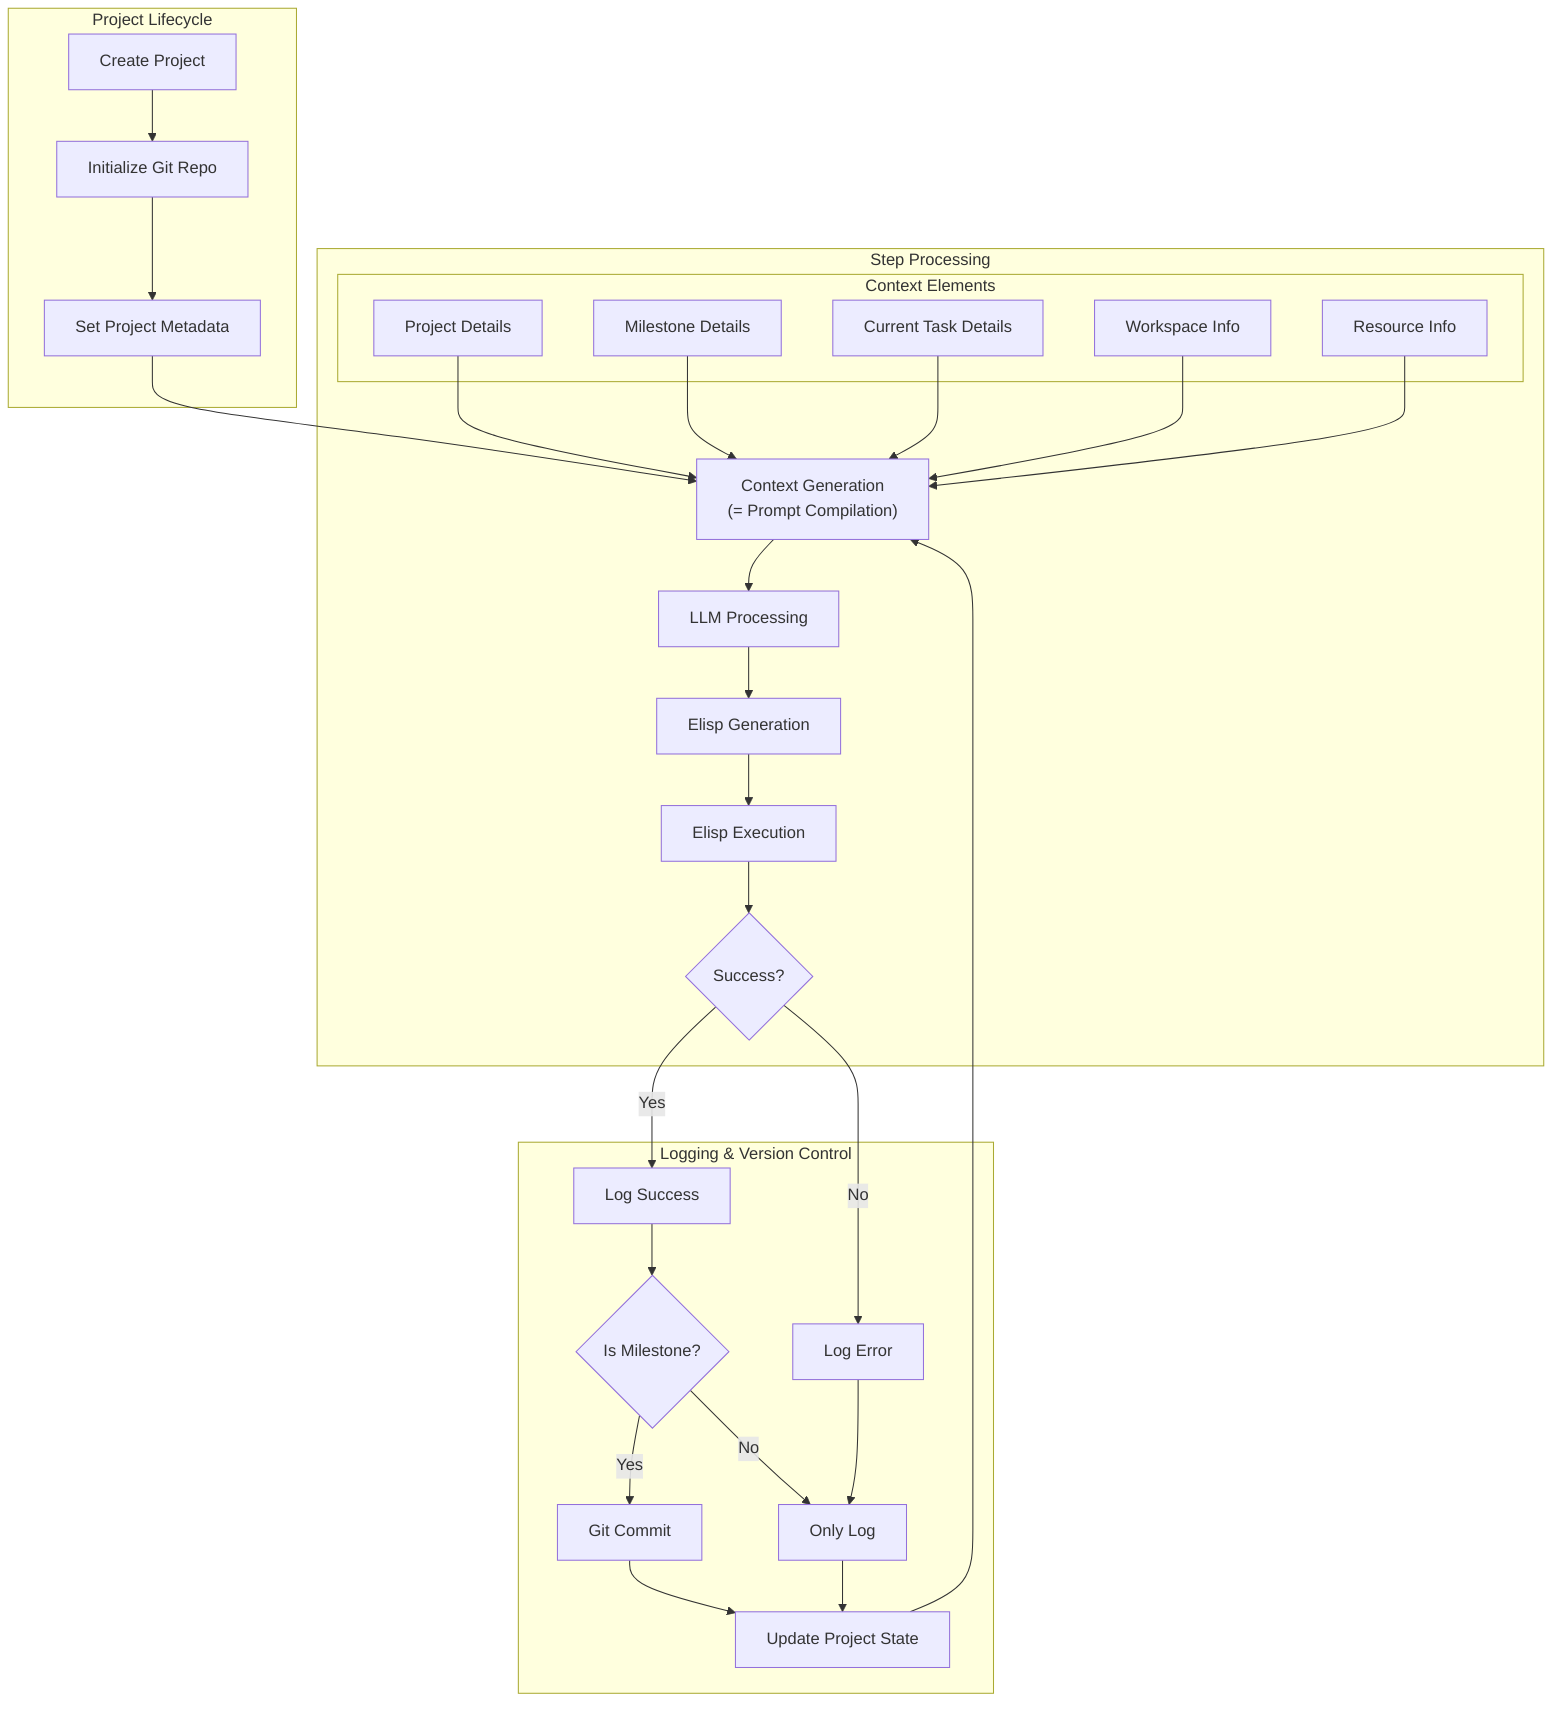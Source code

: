 graph TD
    subgraph Project Lifecycle
        A[Create Project]
        B[Initialize Git Repo]
        C[Set Project Metadata]
    end

    subgraph Step Processing
        D["Context Generation
        (= Prompt Compilation)"]
    subgraph Context Elements
        D1[Project Details]
        D2[Milestone Details]
        D3[Current Task Details]
        D4[Workspace Info]
        D5[Resource Info]
    end
    E[LLM Processing]
    F[Elisp Generation]
    G[Elisp Execution]
    H{Success?}
    end

    subgraph Logging & Version Control
        I[Log Success]
        J[Log Error]
        K{Is Milestone?}
        L[Git Commit]
        M[Only Log]
        N[Update Project State]
    end

    A --> B
    B --> C
    C --> D
    D1 --> D
    D2 --> D
    D3 --> D
    D4 --> D
    D5 --> D
    D --> E
    E --> F
    F --> G
    G --> H
    H -- Yes --> I
    H -- No --> J
    I --> K
    K -- Yes --> L
    K -- No --> M
    L --> N
    J --> M
    M --> N
    N --> D